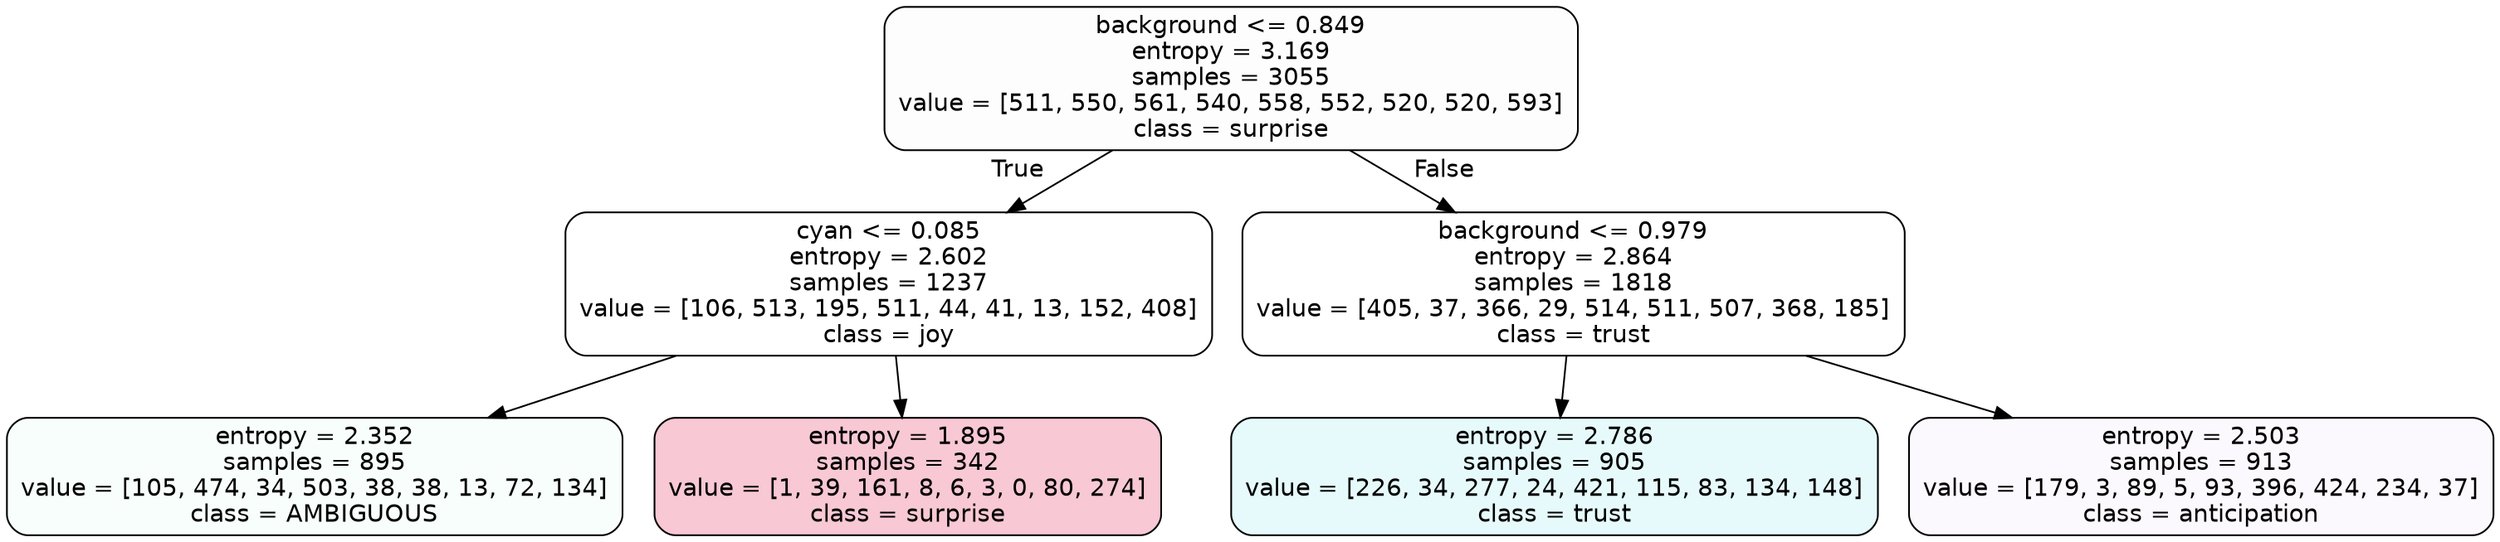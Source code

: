 digraph Tree {
node [shape=box, style="filled, rounded", color="black", fontname=helvetica] ;
edge [fontname=helvetica] ;
0 [label="background <= 0.849\nentropy = 3.169\nsamples = 3055\nvalue = [511, 550, 561, 540, 558, 552, 520, 520, 593]\nclass = surprise", fillcolor="#e5396402"] ;
1 [label="cyan <= 0.085\nentropy = 2.602\nsamples = 1237\nvalue = [106, 513, 195, 511, 44, 41, 13, 152, 408]\nclass = joy", fillcolor="#d7e53900"] ;
0 -> 1 [labeldistance=2.5, labelangle=45, headlabel="True"] ;
2 [label="entropy = 2.352\nsamples = 895\nvalue = [105, 474, 34, 503, 38, 38, 13, 72, 134]\nclass = AMBIGUOUS", fillcolor="#39e58108"] ;
1 -> 2 ;
3 [label="entropy = 1.895\nsamples = 342\nvalue = [1, 39, 161, 8, 6, 3, 0, 80, 274]\nclass = surprise", fillcolor="#e5396446"] ;
1 -> 3 ;
4 [label="background <= 0.979\nentropy = 2.864\nsamples = 1818\nvalue = [405, 37, 366, 29, 514, 511, 507, 368, 185]\nclass = trust", fillcolor="#39d7e500"] ;
0 -> 4 [labeldistance=2.5, labelangle=-45, headlabel="False"] ;
5 [label="entropy = 2.786\nsamples = 905\nvalue = [226, 34, 277, 24, 421, 115, 83, 134, 148]\nclass = trust", fillcolor="#39d7e51f"] ;
4 -> 5 ;
6 [label="entropy = 2.503\nsamples = 913\nvalue = [179, 3, 89, 5, 93, 396, 424, 234, 37]\nclass = anticipation", fillcolor="#8139e507"] ;
4 -> 6 ;
}